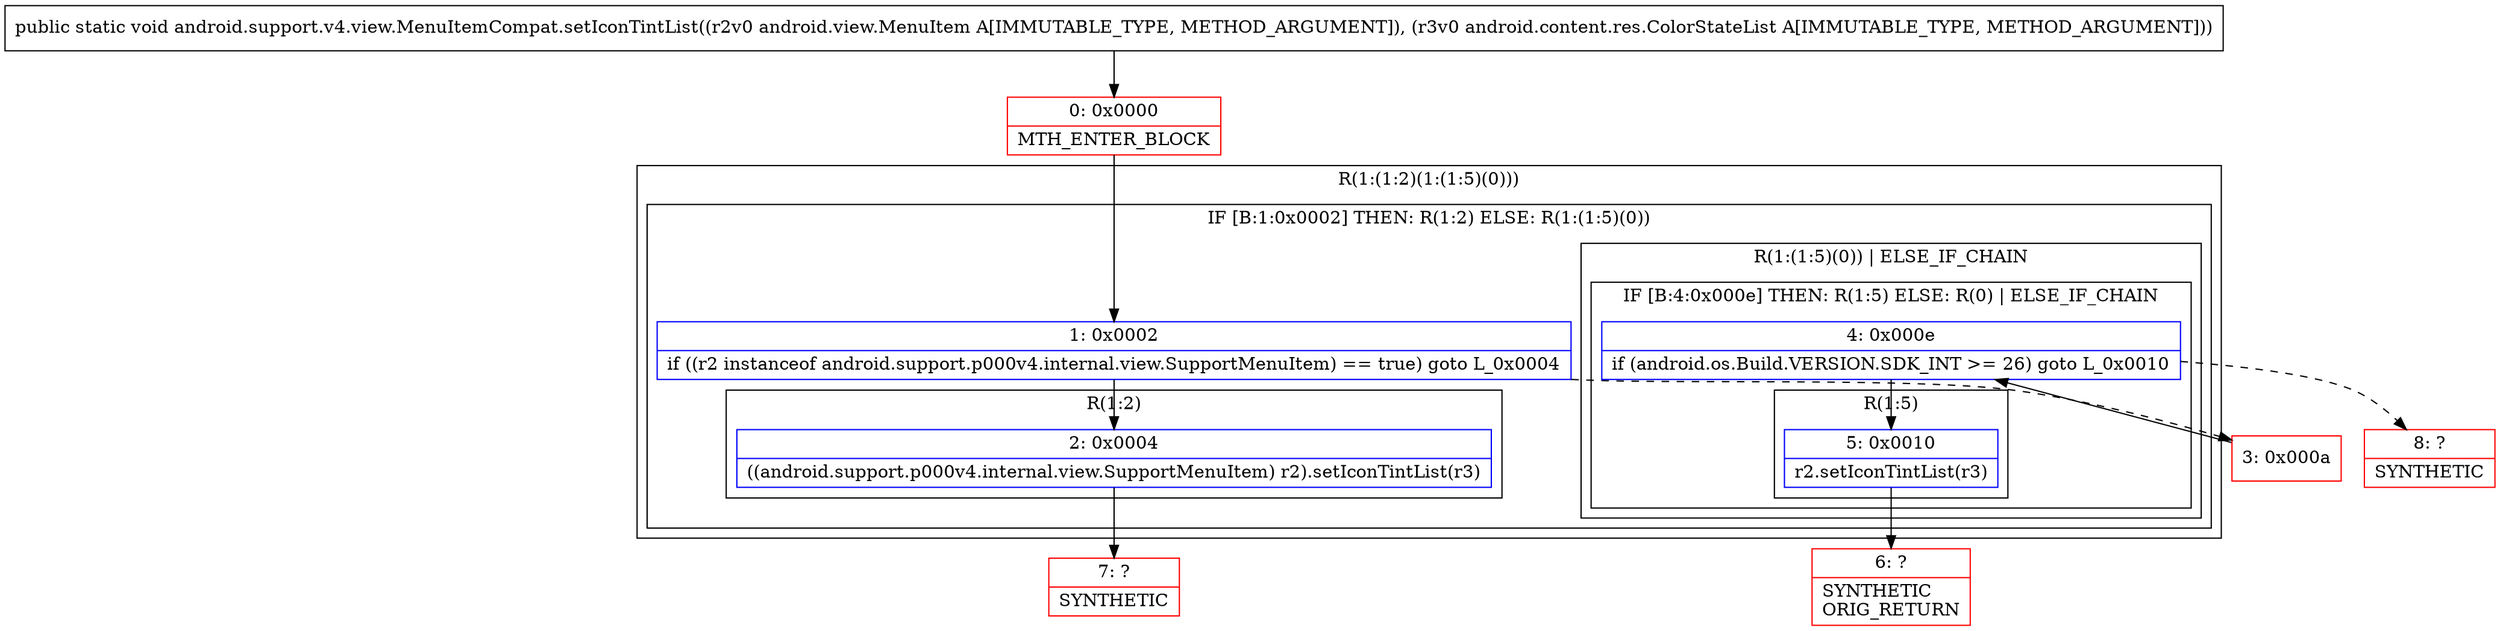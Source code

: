 digraph "CFG forandroid.support.v4.view.MenuItemCompat.setIconTintList(Landroid\/view\/MenuItem;Landroid\/content\/res\/ColorStateList;)V" {
subgraph cluster_Region_775718418 {
label = "R(1:(1:2)(1:(1:5)(0)))";
node [shape=record,color=blue];
subgraph cluster_IfRegion_269477725 {
label = "IF [B:1:0x0002] THEN: R(1:2) ELSE: R(1:(1:5)(0))";
node [shape=record,color=blue];
Node_1 [shape=record,label="{1\:\ 0x0002|if ((r2 instanceof android.support.p000v4.internal.view.SupportMenuItem) == true) goto L_0x0004\l}"];
subgraph cluster_Region_1877436086 {
label = "R(1:2)";
node [shape=record,color=blue];
Node_2 [shape=record,label="{2\:\ 0x0004|((android.support.p000v4.internal.view.SupportMenuItem) r2).setIconTintList(r3)\l}"];
}
subgraph cluster_Region_1423327223 {
label = "R(1:(1:5)(0)) | ELSE_IF_CHAIN\l";
node [shape=record,color=blue];
subgraph cluster_IfRegion_504381289 {
label = "IF [B:4:0x000e] THEN: R(1:5) ELSE: R(0) | ELSE_IF_CHAIN\l";
node [shape=record,color=blue];
Node_4 [shape=record,label="{4\:\ 0x000e|if (android.os.Build.VERSION.SDK_INT \>= 26) goto L_0x0010\l}"];
subgraph cluster_Region_1909065465 {
label = "R(1:5)";
node [shape=record,color=blue];
Node_5 [shape=record,label="{5\:\ 0x0010|r2.setIconTintList(r3)\l}"];
}
subgraph cluster_Region_625745056 {
label = "R(0)";
node [shape=record,color=blue];
}
}
}
}
}
Node_0 [shape=record,color=red,label="{0\:\ 0x0000|MTH_ENTER_BLOCK\l}"];
Node_3 [shape=record,color=red,label="{3\:\ 0x000a}"];
Node_6 [shape=record,color=red,label="{6\:\ ?|SYNTHETIC\lORIG_RETURN\l}"];
Node_7 [shape=record,color=red,label="{7\:\ ?|SYNTHETIC\l}"];
Node_8 [shape=record,color=red,label="{8\:\ ?|SYNTHETIC\l}"];
MethodNode[shape=record,label="{public static void android.support.v4.view.MenuItemCompat.setIconTintList((r2v0 android.view.MenuItem A[IMMUTABLE_TYPE, METHOD_ARGUMENT]), (r3v0 android.content.res.ColorStateList A[IMMUTABLE_TYPE, METHOD_ARGUMENT])) }"];
MethodNode -> Node_0;
Node_1 -> Node_2;
Node_1 -> Node_3[style=dashed];
Node_2 -> Node_7;
Node_4 -> Node_5;
Node_4 -> Node_8[style=dashed];
Node_5 -> Node_6;
Node_0 -> Node_1;
Node_3 -> Node_4;
}

